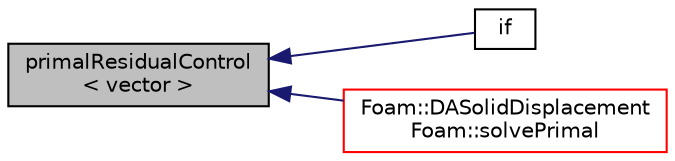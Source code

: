 digraph "primalResidualControl&lt; vector &gt;"
{
  bgcolor="transparent";
  edge [fontname="Helvetica",fontsize="10",labelfontname="Helvetica",labelfontsize="10"];
  node [fontname="Helvetica",fontsize="10",shape=record];
  rankdir="LR";
  Node16 [label="primalResidualControl\l\< vector \>",height=0.2,width=0.4,color="black", fillcolor="grey75", style="filled", fontcolor="black"];
  Node16 -> Node17 [dir="back",color="midnightblue",fontsize="10",style="solid",fontname="Helvetica"];
  Node17 [label="if",height=0.2,width=0.4,color="black",URL="$UEqnSimple_8H.html#a41384e852288dac0c8a1fa700fa872c9"];
  Node16 -> Node18 [dir="back",color="midnightblue",fontsize="10",style="solid",fontname="Helvetica"];
  Node18 [label="Foam::DASolidDisplacement\lFoam::solvePrimal",height=0.2,width=0.4,color="red",URL="$classFoam_1_1DASolidDisplacementFoam.html#a5c0c6289530112c8badaa81d933bef5c",tooltip="solve the primal equations "];
}
